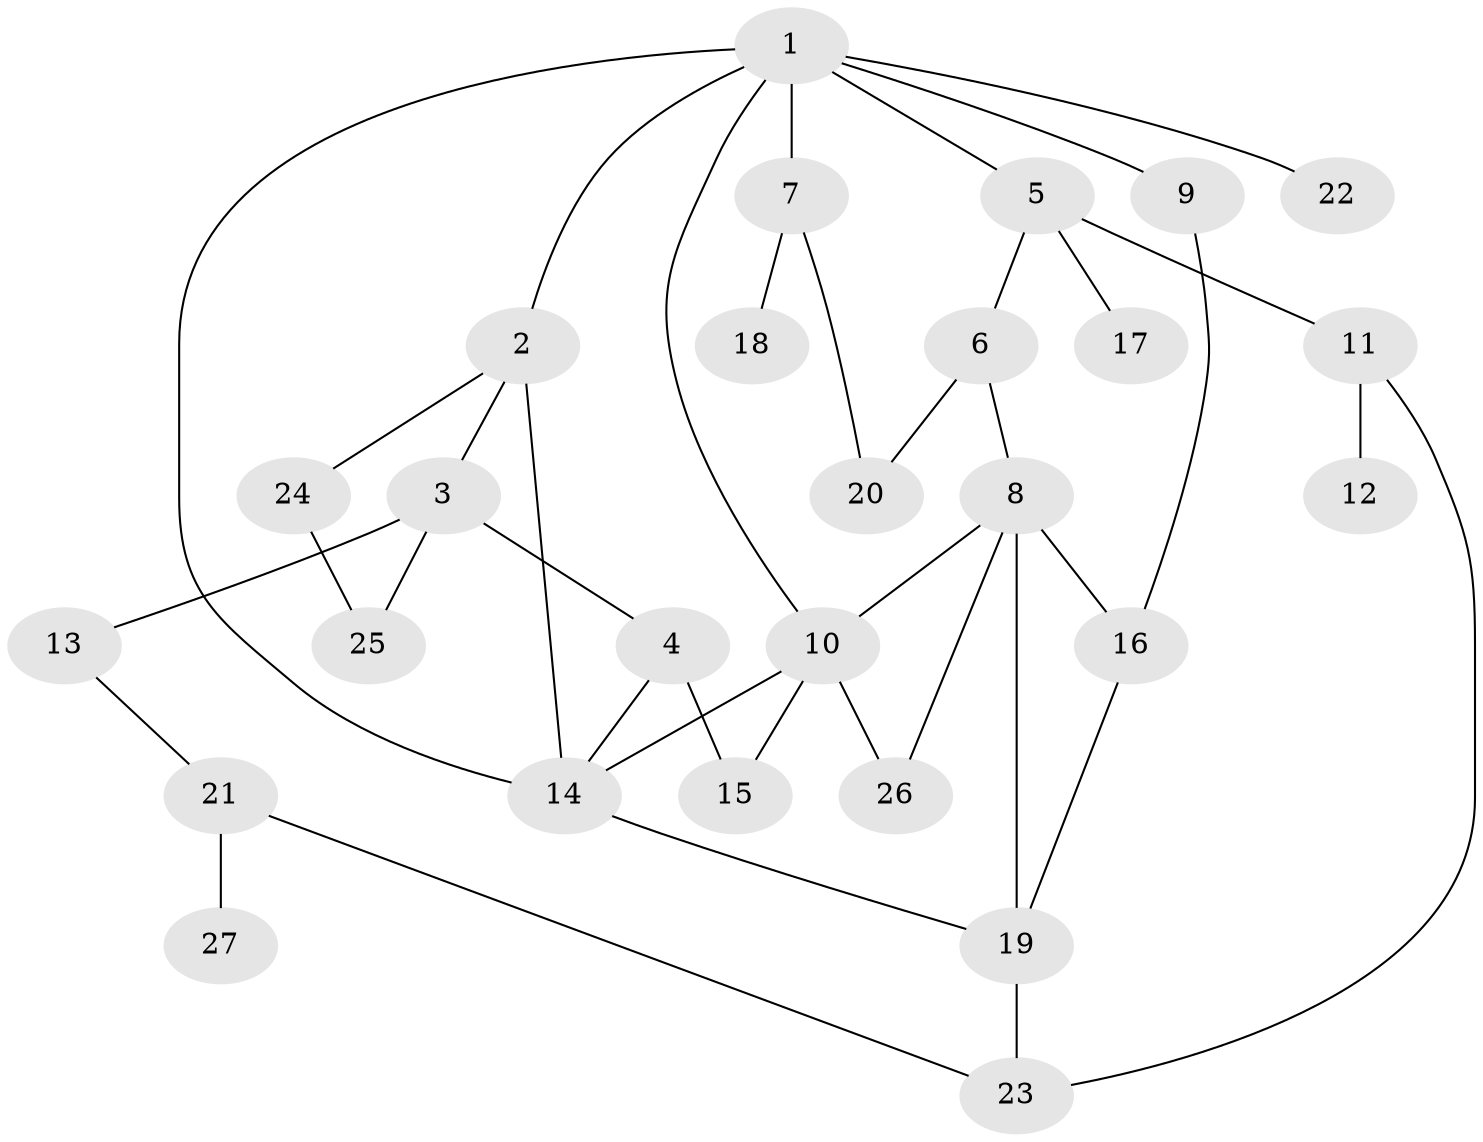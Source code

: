 // original degree distribution, {4: 0.14814814814814814, 3: 0.2037037037037037, 5: 0.05555555555555555, 6: 0.037037037037037035, 2: 0.2222222222222222, 1: 0.3333333333333333}
// Generated by graph-tools (version 1.1) at 2025/34/03/09/25 02:34:32]
// undirected, 27 vertices, 39 edges
graph export_dot {
graph [start="1"]
  node [color=gray90,style=filled];
  1;
  2;
  3;
  4;
  5;
  6;
  7;
  8;
  9;
  10;
  11;
  12;
  13;
  14;
  15;
  16;
  17;
  18;
  19;
  20;
  21;
  22;
  23;
  24;
  25;
  26;
  27;
  1 -- 2 [weight=1.0];
  1 -- 5 [weight=1.0];
  1 -- 7 [weight=1.0];
  1 -- 9 [weight=1.0];
  1 -- 10 [weight=1.0];
  1 -- 14 [weight=1.0];
  1 -- 22 [weight=1.0];
  2 -- 3 [weight=1.0];
  2 -- 14 [weight=2.0];
  2 -- 24 [weight=1.0];
  3 -- 4 [weight=1.0];
  3 -- 13 [weight=1.0];
  3 -- 25 [weight=1.0];
  4 -- 14 [weight=1.0];
  4 -- 15 [weight=1.0];
  5 -- 6 [weight=1.0];
  5 -- 11 [weight=1.0];
  5 -- 17 [weight=2.0];
  6 -- 8 [weight=1.0];
  6 -- 20 [weight=1.0];
  7 -- 18 [weight=1.0];
  7 -- 20 [weight=1.0];
  8 -- 10 [weight=1.0];
  8 -- 16 [weight=1.0];
  8 -- 19 [weight=1.0];
  8 -- 26 [weight=1.0];
  9 -- 16 [weight=1.0];
  10 -- 14 [weight=1.0];
  10 -- 15 [weight=1.0];
  10 -- 26 [weight=1.0];
  11 -- 12 [weight=1.0];
  11 -- 23 [weight=1.0];
  13 -- 21 [weight=1.0];
  14 -- 19 [weight=1.0];
  16 -- 19 [weight=1.0];
  19 -- 23 [weight=1.0];
  21 -- 23 [weight=1.0];
  21 -- 27 [weight=1.0];
  24 -- 25 [weight=1.0];
}
